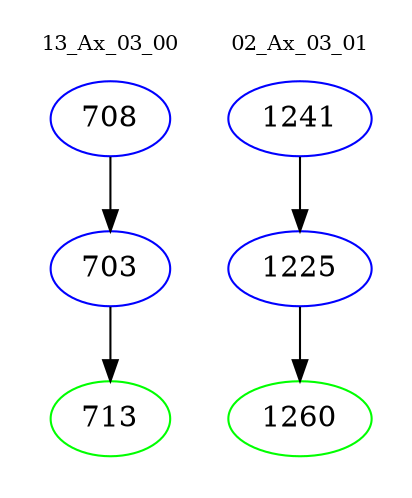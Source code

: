 digraph{
subgraph cluster_0 {
color = white
label = "13_Ax_03_00";
fontsize=10;
T0_708 [label="708", color="blue"]
T0_708 -> T0_703 [color="black"]
T0_703 [label="703", color="blue"]
T0_703 -> T0_713 [color="black"]
T0_713 [label="713", color="green"]
}
subgraph cluster_1 {
color = white
label = "02_Ax_03_01";
fontsize=10;
T1_1241 [label="1241", color="blue"]
T1_1241 -> T1_1225 [color="black"]
T1_1225 [label="1225", color="blue"]
T1_1225 -> T1_1260 [color="black"]
T1_1260 [label="1260", color="green"]
}
}
